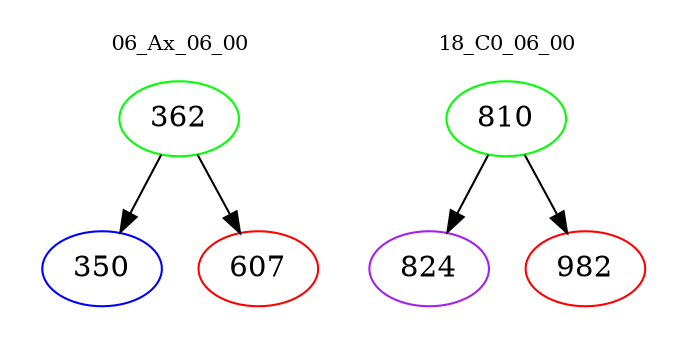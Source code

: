 digraph{
subgraph cluster_0 {
color = white
label = "06_Ax_06_00";
fontsize=10;
T0_362 [label="362", color="green"]
T0_362 -> T0_350 [color="black"]
T0_350 [label="350", color="blue"]
T0_362 -> T0_607 [color="black"]
T0_607 [label="607", color="red"]
}
subgraph cluster_1 {
color = white
label = "18_C0_06_00";
fontsize=10;
T1_810 [label="810", color="green"]
T1_810 -> T1_824 [color="black"]
T1_824 [label="824", color="purple"]
T1_810 -> T1_982 [color="black"]
T1_982 [label="982", color="red"]
}
}
